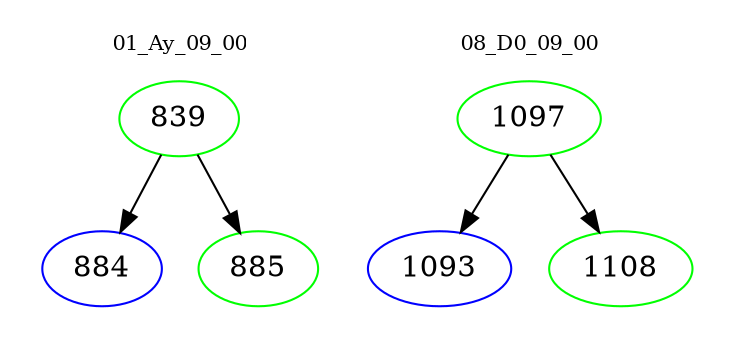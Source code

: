 digraph{
subgraph cluster_0 {
color = white
label = "01_Ay_09_00";
fontsize=10;
T0_839 [label="839", color="green"]
T0_839 -> T0_884 [color="black"]
T0_884 [label="884", color="blue"]
T0_839 -> T0_885 [color="black"]
T0_885 [label="885", color="green"]
}
subgraph cluster_1 {
color = white
label = "08_D0_09_00";
fontsize=10;
T1_1097 [label="1097", color="green"]
T1_1097 -> T1_1093 [color="black"]
T1_1093 [label="1093", color="blue"]
T1_1097 -> T1_1108 [color="black"]
T1_1108 [label="1108", color="green"]
}
}
